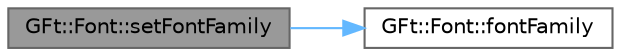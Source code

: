 digraph "GFt::Font::setFontFamily"
{
 // LATEX_PDF_SIZE
  bgcolor="transparent";
  edge [fontname=Helvetica,fontsize=10,labelfontname=Helvetica,labelfontsize=10];
  node [fontname=Helvetica,fontsize=10,shape=box,height=0.2,width=0.4];
  rankdir="LR";
  Node1 [id="Node000001",label="GFt::Font::setFontFamily",height=0.2,width=0.4,color="gray40", fillcolor="grey60", style="filled", fontcolor="black",tooltip="设置字体名称"];
  Node1 -> Node2 [id="edge1_Node000001_Node000002",color="steelblue1",style="solid",tooltip=" "];
  Node2 [id="Node000002",label="GFt::Font::fontFamily",height=0.2,width=0.4,color="grey40", fillcolor="white", style="filled",URL="$class_g_ft_1_1_font.html#a3d419fb1b74e7499ff04b551c0414289",tooltip="获取字体名称"];
}
